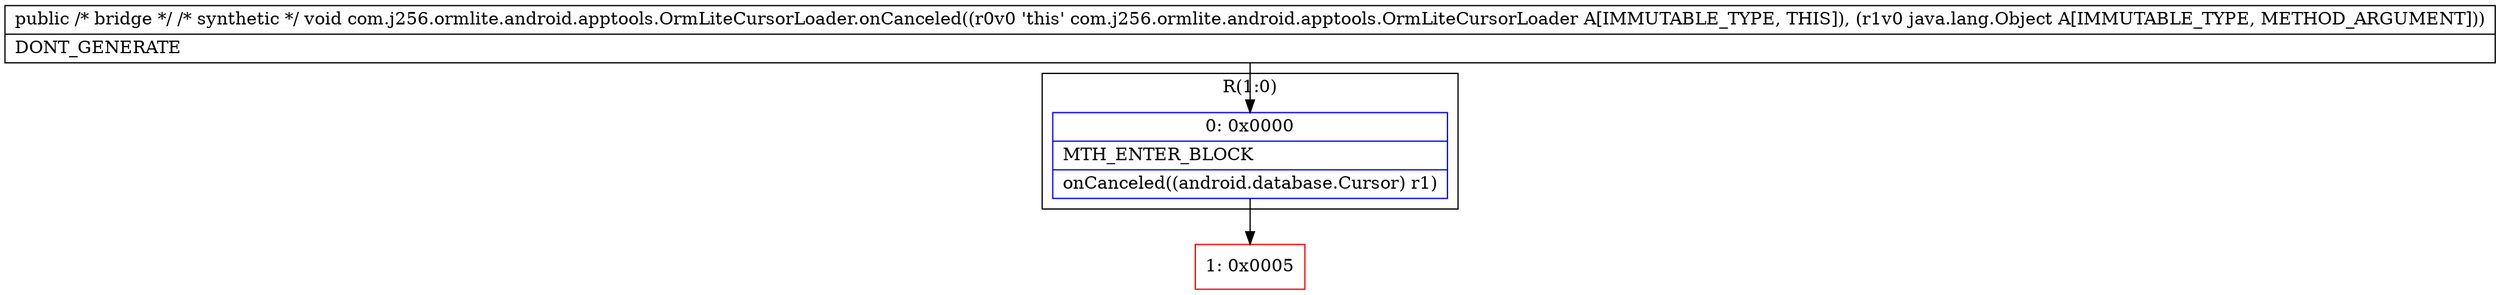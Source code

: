 digraph "CFG forcom.j256.ormlite.android.apptools.OrmLiteCursorLoader.onCanceled(Ljava\/lang\/Object;)V" {
subgraph cluster_Region_1299938578 {
label = "R(1:0)";
node [shape=record,color=blue];
Node_0 [shape=record,label="{0\:\ 0x0000|MTH_ENTER_BLOCK\l|onCanceled((android.database.Cursor) r1)\l}"];
}
Node_1 [shape=record,color=red,label="{1\:\ 0x0005}"];
MethodNode[shape=record,label="{public \/* bridge *\/ \/* synthetic *\/ void com.j256.ormlite.android.apptools.OrmLiteCursorLoader.onCanceled((r0v0 'this' com.j256.ormlite.android.apptools.OrmLiteCursorLoader A[IMMUTABLE_TYPE, THIS]), (r1v0 java.lang.Object A[IMMUTABLE_TYPE, METHOD_ARGUMENT]))  | DONT_GENERATE\l}"];
MethodNode -> Node_0;
Node_0 -> Node_1;
}

